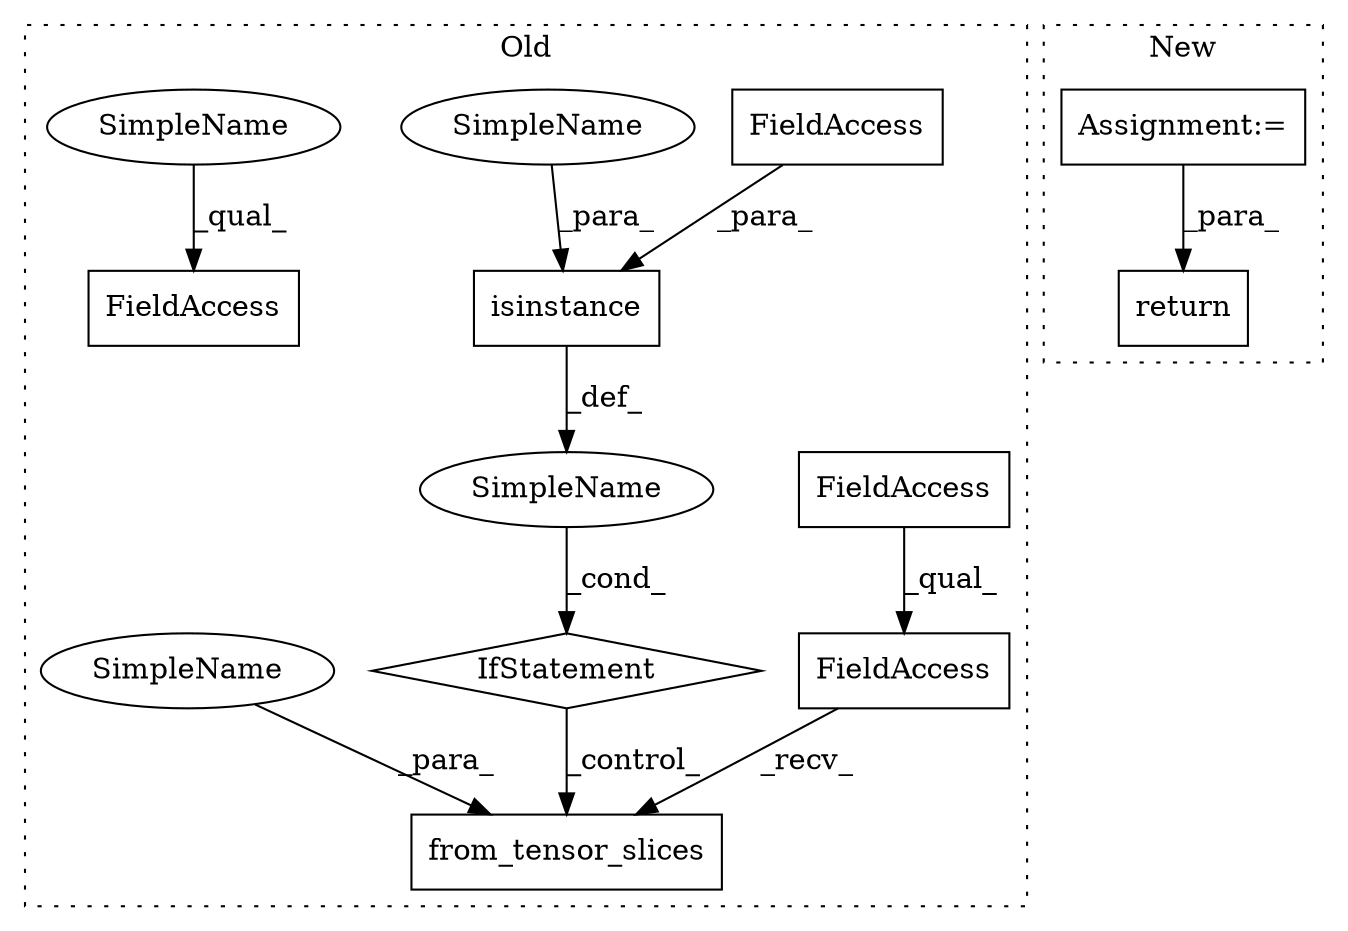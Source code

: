 digraph G {
subgraph cluster0 {
1 [label="from_tensor_slices" a="32" s="2740,2760" l="19,1" shape="box"];
3 [label="isinstance" a="32" s="2677,2703" l="11,1" shape="box"];
4 [label="FieldAccess" a="22" s="2716" l="23" shape="box"];
5 [label="FieldAccess" a="22" s="2716" l="15" shape="box"];
6 [label="FieldAccess" a="22" s="2690" l="13" shape="box"];
7 [label="IfStatement" a="25" s="2673,2704" l="4,2" shape="diamond"];
8 [label="FieldAccess" a="22" s="2621" l="7" shape="box"];
9 [label="SimpleName" a="42" s="" l="" shape="ellipse"];
11 [label="SimpleName" a="42" s="2688" l="1" shape="ellipse"];
12 [label="SimpleName" a="42" s="2759" l="1" shape="ellipse"];
13 [label="SimpleName" a="42" s="2621" l="1" shape="ellipse"];
label = "Old";
style="dotted";
}
subgraph cluster1 {
2 [label="return" a="41" s="2889" l="7" shape="box"];
10 [label="Assignment:=" a="7" s="2720" l="1" shape="box"];
label = "New";
style="dotted";
}
3 -> 9 [label="_def_"];
4 -> 1 [label="_recv_"];
5 -> 4 [label="_qual_"];
6 -> 3 [label="_para_"];
7 -> 1 [label="_control_"];
9 -> 7 [label="_cond_"];
10 -> 2 [label="_para_"];
11 -> 3 [label="_para_"];
12 -> 1 [label="_para_"];
13 -> 8 [label="_qual_"];
}